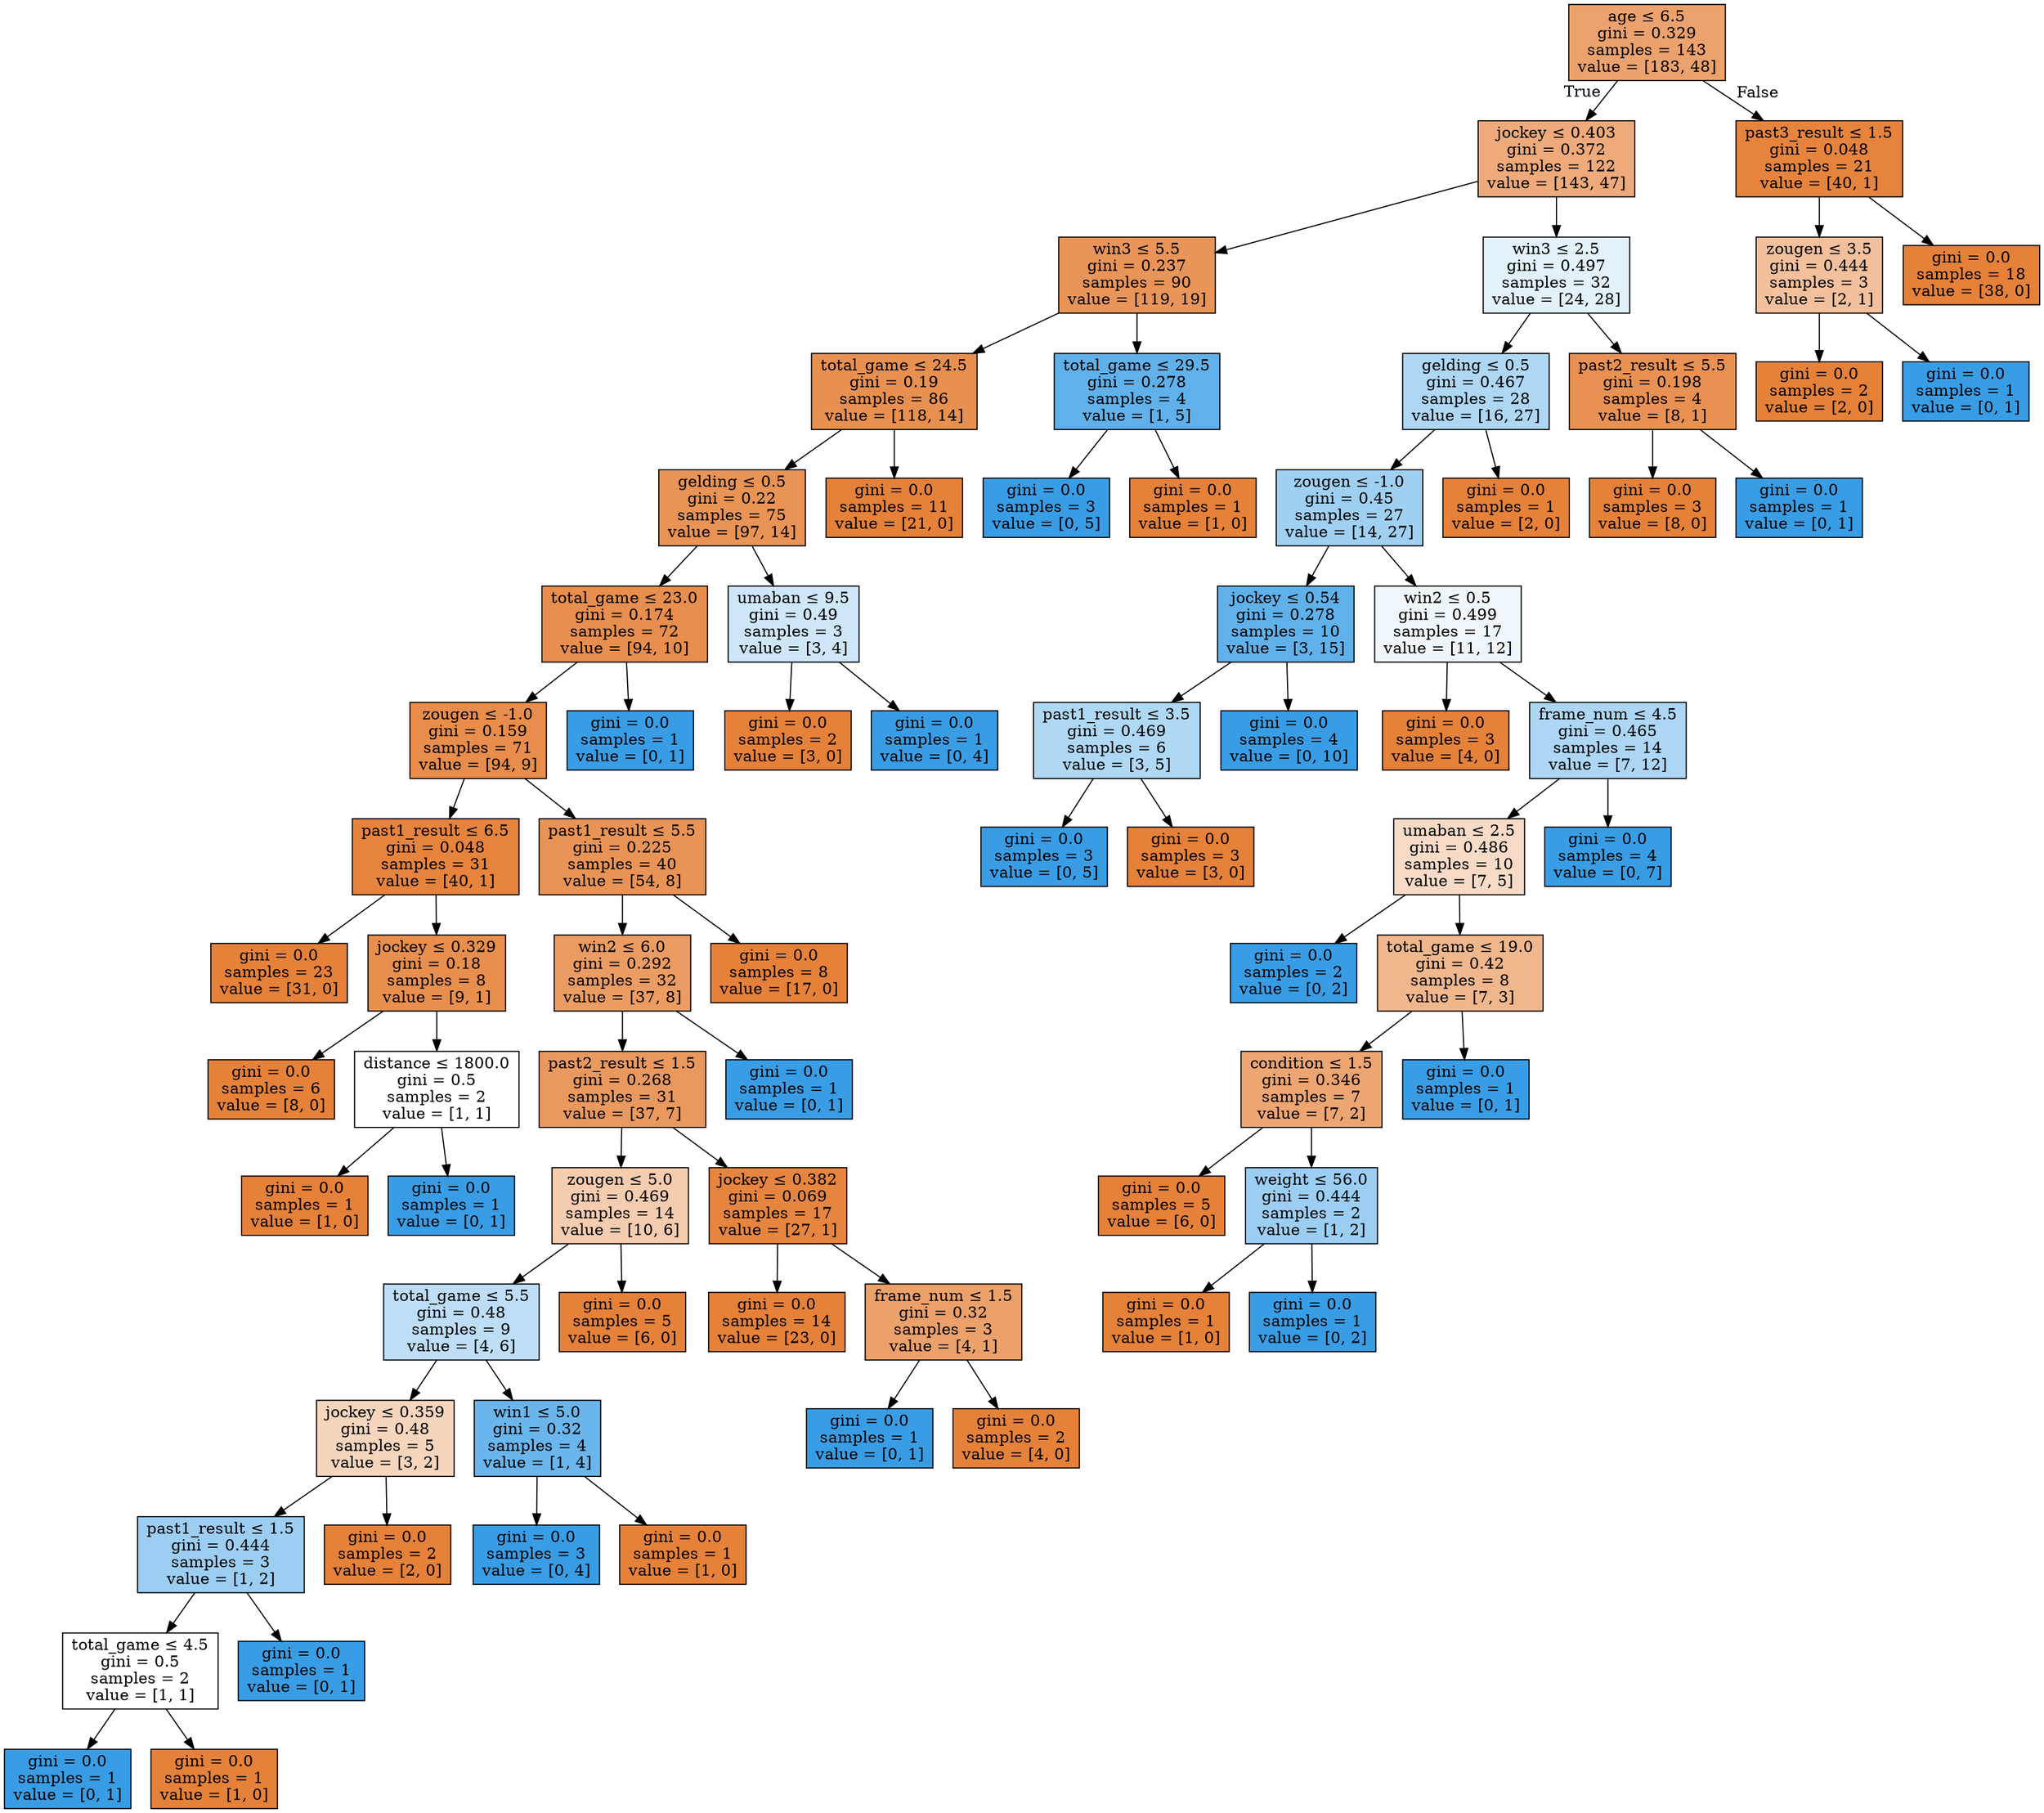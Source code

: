 digraph Tree {
node [shape=box, style="filled", color="black"] ;
0 [label=<age &le; 6.5<br/>gini = 0.329<br/>samples = 143<br/>value = [183, 48]>, fillcolor="#e58139bc"] ;
1 [label=<jockey &le; 0.403<br/>gini = 0.372<br/>samples = 122<br/>value = [143, 47]>, fillcolor="#e58139ab"] ;
0 -> 1 [labeldistance=2.5, labelangle=45, headlabel="True"] ;
2 [label=<win3 &le; 5.5<br/>gini = 0.237<br/>samples = 90<br/>value = [119, 19]>, fillcolor="#e58139d6"] ;
1 -> 2 ;
3 [label=<total_game &le; 24.5<br/>gini = 0.19<br/>samples = 86<br/>value = [118, 14]>, fillcolor="#e58139e1"] ;
2 -> 3 ;
4 [label=<gelding &le; 0.5<br/>gini = 0.22<br/>samples = 75<br/>value = [97, 14]>, fillcolor="#e58139da"] ;
3 -> 4 ;
5 [label=<total_game &le; 23.0<br/>gini = 0.174<br/>samples = 72<br/>value = [94, 10]>, fillcolor="#e58139e4"] ;
4 -> 5 ;
6 [label=<zougen &le; -1.0<br/>gini = 0.159<br/>samples = 71<br/>value = [94, 9]>, fillcolor="#e58139e7"] ;
5 -> 6 ;
7 [label=<past1_result &le; 6.5<br/>gini = 0.048<br/>samples = 31<br/>value = [40, 1]>, fillcolor="#e58139f9"] ;
6 -> 7 ;
8 [label=<gini = 0.0<br/>samples = 23<br/>value = [31, 0]>, fillcolor="#e58139ff"] ;
7 -> 8 ;
9 [label=<jockey &le; 0.329<br/>gini = 0.18<br/>samples = 8<br/>value = [9, 1]>, fillcolor="#e58139e3"] ;
7 -> 9 ;
10 [label=<gini = 0.0<br/>samples = 6<br/>value = [8, 0]>, fillcolor="#e58139ff"] ;
9 -> 10 ;
11 [label=<distance &le; 1800.0<br/>gini = 0.5<br/>samples = 2<br/>value = [1, 1]>, fillcolor="#e5813900"] ;
9 -> 11 ;
12 [label=<gini = 0.0<br/>samples = 1<br/>value = [1, 0]>, fillcolor="#e58139ff"] ;
11 -> 12 ;
13 [label=<gini = 0.0<br/>samples = 1<br/>value = [0, 1]>, fillcolor="#399de5ff"] ;
11 -> 13 ;
14 [label=<past1_result &le; 5.5<br/>gini = 0.225<br/>samples = 40<br/>value = [54, 8]>, fillcolor="#e58139d9"] ;
6 -> 14 ;
15 [label=<win2 &le; 6.0<br/>gini = 0.292<br/>samples = 32<br/>value = [37, 8]>, fillcolor="#e58139c8"] ;
14 -> 15 ;
16 [label=<past2_result &le; 1.5<br/>gini = 0.268<br/>samples = 31<br/>value = [37, 7]>, fillcolor="#e58139cf"] ;
15 -> 16 ;
17 [label=<zougen &le; 5.0<br/>gini = 0.469<br/>samples = 14<br/>value = [10, 6]>, fillcolor="#e5813966"] ;
16 -> 17 ;
18 [label=<total_game &le; 5.5<br/>gini = 0.48<br/>samples = 9<br/>value = [4, 6]>, fillcolor="#399de555"] ;
17 -> 18 ;
19 [label=<jockey &le; 0.359<br/>gini = 0.48<br/>samples = 5<br/>value = [3, 2]>, fillcolor="#e5813955"] ;
18 -> 19 ;
20 [label=<past1_result &le; 1.5<br/>gini = 0.444<br/>samples = 3<br/>value = [1, 2]>, fillcolor="#399de57f"] ;
19 -> 20 ;
21 [label=<total_game &le; 4.5<br/>gini = 0.5<br/>samples = 2<br/>value = [1, 1]>, fillcolor="#e5813900"] ;
20 -> 21 ;
22 [label=<gini = 0.0<br/>samples = 1<br/>value = [0, 1]>, fillcolor="#399de5ff"] ;
21 -> 22 ;
23 [label=<gini = 0.0<br/>samples = 1<br/>value = [1, 0]>, fillcolor="#e58139ff"] ;
21 -> 23 ;
24 [label=<gini = 0.0<br/>samples = 1<br/>value = [0, 1]>, fillcolor="#399de5ff"] ;
20 -> 24 ;
25 [label=<gini = 0.0<br/>samples = 2<br/>value = [2, 0]>, fillcolor="#e58139ff"] ;
19 -> 25 ;
26 [label=<win1 &le; 5.0<br/>gini = 0.32<br/>samples = 4<br/>value = [1, 4]>, fillcolor="#399de5bf"] ;
18 -> 26 ;
27 [label=<gini = 0.0<br/>samples = 3<br/>value = [0, 4]>, fillcolor="#399de5ff"] ;
26 -> 27 ;
28 [label=<gini = 0.0<br/>samples = 1<br/>value = [1, 0]>, fillcolor="#e58139ff"] ;
26 -> 28 ;
29 [label=<gini = 0.0<br/>samples = 5<br/>value = [6, 0]>, fillcolor="#e58139ff"] ;
17 -> 29 ;
30 [label=<jockey &le; 0.382<br/>gini = 0.069<br/>samples = 17<br/>value = [27, 1]>, fillcolor="#e58139f6"] ;
16 -> 30 ;
31 [label=<gini = 0.0<br/>samples = 14<br/>value = [23, 0]>, fillcolor="#e58139ff"] ;
30 -> 31 ;
32 [label=<frame_num &le; 1.5<br/>gini = 0.32<br/>samples = 3<br/>value = [4, 1]>, fillcolor="#e58139bf"] ;
30 -> 32 ;
33 [label=<gini = 0.0<br/>samples = 1<br/>value = [0, 1]>, fillcolor="#399de5ff"] ;
32 -> 33 ;
34 [label=<gini = 0.0<br/>samples = 2<br/>value = [4, 0]>, fillcolor="#e58139ff"] ;
32 -> 34 ;
35 [label=<gini = 0.0<br/>samples = 1<br/>value = [0, 1]>, fillcolor="#399de5ff"] ;
15 -> 35 ;
36 [label=<gini = 0.0<br/>samples = 8<br/>value = [17, 0]>, fillcolor="#e58139ff"] ;
14 -> 36 ;
37 [label=<gini = 0.0<br/>samples = 1<br/>value = [0, 1]>, fillcolor="#399de5ff"] ;
5 -> 37 ;
38 [label=<umaban &le; 9.5<br/>gini = 0.49<br/>samples = 3<br/>value = [3, 4]>, fillcolor="#399de540"] ;
4 -> 38 ;
39 [label=<gini = 0.0<br/>samples = 2<br/>value = [3, 0]>, fillcolor="#e58139ff"] ;
38 -> 39 ;
40 [label=<gini = 0.0<br/>samples = 1<br/>value = [0, 4]>, fillcolor="#399de5ff"] ;
38 -> 40 ;
41 [label=<gini = 0.0<br/>samples = 11<br/>value = [21, 0]>, fillcolor="#e58139ff"] ;
3 -> 41 ;
42 [label=<total_game &le; 29.5<br/>gini = 0.278<br/>samples = 4<br/>value = [1, 5]>, fillcolor="#399de5cc"] ;
2 -> 42 ;
43 [label=<gini = 0.0<br/>samples = 3<br/>value = [0, 5]>, fillcolor="#399de5ff"] ;
42 -> 43 ;
44 [label=<gini = 0.0<br/>samples = 1<br/>value = [1, 0]>, fillcolor="#e58139ff"] ;
42 -> 44 ;
45 [label=<win3 &le; 2.5<br/>gini = 0.497<br/>samples = 32<br/>value = [24, 28]>, fillcolor="#399de524"] ;
1 -> 45 ;
46 [label=<gelding &le; 0.5<br/>gini = 0.467<br/>samples = 28<br/>value = [16, 27]>, fillcolor="#399de568"] ;
45 -> 46 ;
47 [label=<zougen &le; -1.0<br/>gini = 0.45<br/>samples = 27<br/>value = [14, 27]>, fillcolor="#399de57b"] ;
46 -> 47 ;
48 [label=<jockey &le; 0.54<br/>gini = 0.278<br/>samples = 10<br/>value = [3, 15]>, fillcolor="#399de5cc"] ;
47 -> 48 ;
49 [label=<past1_result &le; 3.5<br/>gini = 0.469<br/>samples = 6<br/>value = [3, 5]>, fillcolor="#399de566"] ;
48 -> 49 ;
50 [label=<gini = 0.0<br/>samples = 3<br/>value = [0, 5]>, fillcolor="#399de5ff"] ;
49 -> 50 ;
51 [label=<gini = 0.0<br/>samples = 3<br/>value = [3, 0]>, fillcolor="#e58139ff"] ;
49 -> 51 ;
52 [label=<gini = 0.0<br/>samples = 4<br/>value = [0, 10]>, fillcolor="#399de5ff"] ;
48 -> 52 ;
53 [label=<win2 &le; 0.5<br/>gini = 0.499<br/>samples = 17<br/>value = [11, 12]>, fillcolor="#399de515"] ;
47 -> 53 ;
54 [label=<gini = 0.0<br/>samples = 3<br/>value = [4, 0]>, fillcolor="#e58139ff"] ;
53 -> 54 ;
55 [label=<frame_num &le; 4.5<br/>gini = 0.465<br/>samples = 14<br/>value = [7, 12]>, fillcolor="#399de56a"] ;
53 -> 55 ;
56 [label=<umaban &le; 2.5<br/>gini = 0.486<br/>samples = 10<br/>value = [7, 5]>, fillcolor="#e5813949"] ;
55 -> 56 ;
57 [label=<gini = 0.0<br/>samples = 2<br/>value = [0, 2]>, fillcolor="#399de5ff"] ;
56 -> 57 ;
58 [label=<total_game &le; 19.0<br/>gini = 0.42<br/>samples = 8<br/>value = [7, 3]>, fillcolor="#e5813992"] ;
56 -> 58 ;
59 [label=<condition &le; 1.5<br/>gini = 0.346<br/>samples = 7<br/>value = [7, 2]>, fillcolor="#e58139b6"] ;
58 -> 59 ;
60 [label=<gini = 0.0<br/>samples = 5<br/>value = [6, 0]>, fillcolor="#e58139ff"] ;
59 -> 60 ;
61 [label=<weight &le; 56.0<br/>gini = 0.444<br/>samples = 2<br/>value = [1, 2]>, fillcolor="#399de57f"] ;
59 -> 61 ;
62 [label=<gini = 0.0<br/>samples = 1<br/>value = [1, 0]>, fillcolor="#e58139ff"] ;
61 -> 62 ;
63 [label=<gini = 0.0<br/>samples = 1<br/>value = [0, 2]>, fillcolor="#399de5ff"] ;
61 -> 63 ;
64 [label=<gini = 0.0<br/>samples = 1<br/>value = [0, 1]>, fillcolor="#399de5ff"] ;
58 -> 64 ;
65 [label=<gini = 0.0<br/>samples = 4<br/>value = [0, 7]>, fillcolor="#399de5ff"] ;
55 -> 65 ;
66 [label=<gini = 0.0<br/>samples = 1<br/>value = [2, 0]>, fillcolor="#e58139ff"] ;
46 -> 66 ;
67 [label=<past2_result &le; 5.5<br/>gini = 0.198<br/>samples = 4<br/>value = [8, 1]>, fillcolor="#e58139df"] ;
45 -> 67 ;
68 [label=<gini = 0.0<br/>samples = 3<br/>value = [8, 0]>, fillcolor="#e58139ff"] ;
67 -> 68 ;
69 [label=<gini = 0.0<br/>samples = 1<br/>value = [0, 1]>, fillcolor="#399de5ff"] ;
67 -> 69 ;
70 [label=<past3_result &le; 1.5<br/>gini = 0.048<br/>samples = 21<br/>value = [40, 1]>, fillcolor="#e58139f9"] ;
0 -> 70 [labeldistance=2.5, labelangle=-45, headlabel="False"] ;
71 [label=<zougen &le; 3.5<br/>gini = 0.444<br/>samples = 3<br/>value = [2, 1]>, fillcolor="#e581397f"] ;
70 -> 71 ;
72 [label=<gini = 0.0<br/>samples = 2<br/>value = [2, 0]>, fillcolor="#e58139ff"] ;
71 -> 72 ;
73 [label=<gini = 0.0<br/>samples = 1<br/>value = [0, 1]>, fillcolor="#399de5ff"] ;
71 -> 73 ;
74 [label=<gini = 0.0<br/>samples = 18<br/>value = [38, 0]>, fillcolor="#e58139ff"] ;
70 -> 74 ;
}